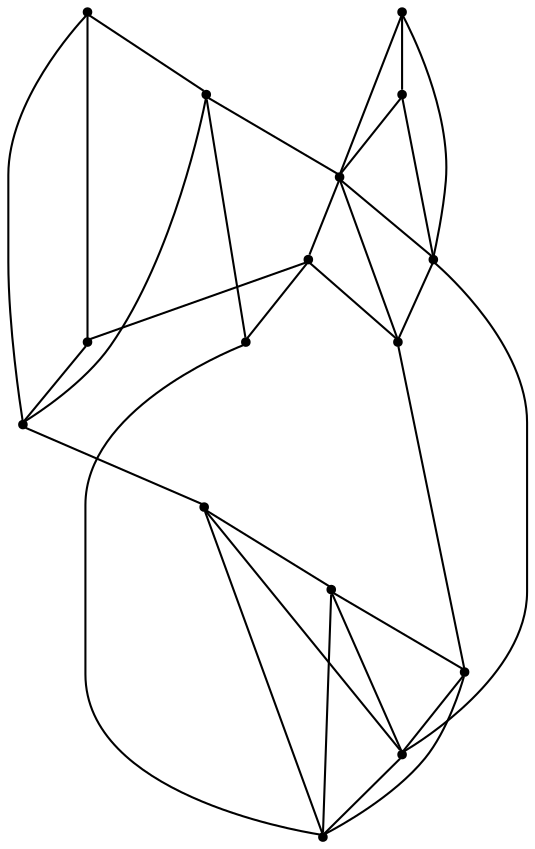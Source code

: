 graph {
  node [shape=point,comment="{\"directed\":false,\"doi\":\"10.1007/3-540-36151-0_22\",\"figure\":\"3 (2)\"}"]

  v0 [pos="1134.6416473388672,651.1851569016774"]
  v1 [pos="1118.6167399088542,608.8768581549325"]
  v2 [pos="1063.1291707356772,643.9476589361825"]
  v3 [pos="1074.8667399088542,710.9558681646981"]
  v4 [pos="1013.6208216349285,605.9601406256356"]
  v5 [pos="1013.6208216349285,503.88100345929445"]
  v6 [pos="841.543738047282,579.7101914882659"]
  v7 [pos="987.3729387919109,798.4538813432057"]
  v8 [pos="958.2062721252441,652.6268581549325"]
  v9 [pos="917.3375447591146,678.9101223150888"]
  v10 [pos="885.2916717529298,535.9642604986825"]
  v11 [pos="882.3770840962728,737.206071615219"]
  v12 [pos="885.2916717529298,638.0435248215992"]
  v13 [pos="873.5541661580404,454.3727179368336"]
  v14 [pos="825.4833221435548,662.8517727057138"]
  v15 [pos="771.4750289916992,512.7018551031747"]

  v0 -- v1 [id="-1",pos="1134.6416473388672,651.1851569016774 1118.6167399088542,608.8768581549325 1118.6167399088542,608.8768581549325 1118.6167399088542,608.8768581549325"]
  v15 -- v6 [id="-2",pos="771.4750289916992,512.7018551031747 781.7416508992513,525.9351670742034 781.7416508992513,525.9351670742034 781.7416508992513,525.9351670742034 777.0750045776367,531.6893835862477 777.0750045776367,531.6893835862477 777.0750045776367,531.6893835862477 841.543738047282,579.7101914882659 841.543738047282,579.7101914882659 841.543738047282,579.7101914882659"]
  v14 -- v11 [id="-7",pos="825.4833221435548,662.8517727057138 839.2625172932943,675.3141979376474 839.2625172932943,675.3141979376474 839.2625172932943,675.3141979376474 833.4041595458986,679.8475841681161 833.4041595458986,679.8475841681161 833.4041595458986,679.8475841681161 882.3770840962728,737.206071615219 882.3770840962728,737.206071615219 882.3770840962728,737.206071615219"]
  v14 -- v12 [id="-8",pos="825.4833221435548,662.8517727057138 885.2916717529298,638.0435248215992 885.2916717529298,638.0435248215992 885.2916717529298,638.0435248215992"]
  v6 -- v10 [id="-9",pos="841.543738047282,579.7101914882659 874.0166982014974,548.6185014247893 874.0166982014974,548.6185014247893 874.0166982014974,548.6185014247893 885.2916717529298,535.9642604986825 885.2916717529298,535.9642604986825 885.2916717529298,535.9642604986825"]
  v6 -- v8 [id="-12",pos="841.543738047282,579.7101914882659 858.6625417073568,585.8100831508635 858.6625417073568,585.8100831508635 858.6625417073568,585.8100831508635 854.704221089681,592.0725444952645 854.704221089681,592.0725444952645 854.704221089681,592.0725444952645 958.2062721252441,652.6268581549325 958.2062721252441,652.6268581549325 958.2062721252441,652.6268581549325"]
  v13 -- v10 [id="-15",pos="873.5541661580404,454.3727179368336 885.2916717529298,535.9642604986825 885.2916717529298,535.9642604986825 885.2916717529298,535.9642604986825"]
  v0 -- v3 [id="-16",pos="1134.6416473388672,651.1851569016774 1125.5958557128906,668.5143093268075 1125.5958557128906,668.5143093268075 1125.5958557128906,668.5143093268075 1120.3584035237632,663.2767935593922 1120.3584035237632,663.2767935593922 1120.3584035237632,663.2767935593922 1074.8667399088542,710.9558681646981 1074.8667399088542,710.9558681646981 1074.8667399088542,710.9558681646981"]
  v11 -- v9 [id="-19",pos="882.3770840962728,737.206071615219 908.0583572387696,697.1891979376474 908.0583572387696,697.1891979376474 908.0583572387696,697.1891979376474 917.3375447591146,678.9101223150888 917.3375447591146,678.9101223150888 917.3375447591146,678.9101223150888"]
  v11 -- v6 [id="-20",pos="882.3770840962728,737.206071615219 841.543738047282,579.7101914882659 841.543738047282,579.7101914882659 841.543738047282,579.7101914882659"]
  v11 -- v7 [id="-22",pos="882.3770840962728,737.206071615219 899.987538655599,743.7308887640634 899.987538655599,743.7308887640634 899.987538655599,743.7308887640634 896.2291717529298,750.1142442226409 896.2291717529298,750.1142442226409 896.2291717529298,750.1142442226409 987.3729387919109,798.4538813432057 987.3729387919109,798.4538813432057 987.3729387919109,798.4538813432057"]
  v10 -- v4 [id="-23",pos="885.2916717529298,535.9642604986825 1013.6208216349285,605.9601406256356 1013.6208216349285,605.9601406256356 1013.6208216349285,605.9601406256356"]
  v13 -- v6 [id="-31",pos="873.5541661580404,454.3727179368336 869.308344523112,477.7769029140471 869.308344523112,477.7769029140471 869.308344523112,477.7769029140471 862.083371480306,476.15603804588307 862.083371480306,476.15603804588307 862.083371480306,476.15603804588307 841.543738047282,579.7101914882659 841.543738047282,579.7101914882659 841.543738047282,579.7101914882659"]
  v8 -- v7 [id="-32",pos="958.2062721252441,652.6268581549325 966.7291641235353,669.7476009527841 966.7291641235353,669.7476009527841 966.7291641235353,669.7476009527841 959.4624837239584,671.1809098720549 959.4624837239584,671.1809098720549 959.4624837239584,671.1809098720549 987.3729387919109,798.4538813432057 987.3729387919109,798.4538813432057 987.3729387919109,798.4538813432057"]
  v7 -- v3 [id="-33",pos="987.3729387919109,798.4538813432057 1074.8667399088542,710.9558681646981 1074.8667399088542,710.9558681646981 1074.8667399088542,710.9558681646981"]
  v5 -- v6 [id="-34",pos="1013.6208216349285,503.88100345929445 841.543738047282,579.7101914882659 841.543738047282,579.7101914882659 841.543738047282,579.7101914882659"]
  v4 -- v3 [id="-41",pos="1013.6208216349285,605.9601406256356 1027.0666758219402,619.276867310206 1027.0666758219402,619.276867310206 1027.0666758219402,619.276867310206 1020.6833521525066,623.0310380458831 1020.6833521525066,623.0310380458831 1020.6833521525066,623.0310380458831 1074.8667399088542,710.9558681646981 1074.8667399088542,710.9558681646981 1074.8667399088542,710.9558681646981"]
  v5 -- v1 [id="-42",pos="1013.6208216349285,503.88100345929445 1118.6167399088542,608.8768581549325 1118.6167399088542,608.8768581549325 1118.6167399088542,608.8768581549325"]
  v2 -- v4 [id="-43",pos="1063.1291707356772,643.9476589361825 1013.6208216349285,605.9601406256356 1013.6208216349285,605.9601406256356 1013.6208216349285,605.9601406256356"]
  v12 -- v9 [id="-46",pos="885.2916717529298,638.0435248215992 917.3375447591146,678.9101223150888 917.3375447591146,678.9101223150888 917.3375447591146,678.9101223150888"]
  v2 -- v3 [id="-47",pos="1063.1291707356772,643.9476589361825 1066.9249216715496,664.9226446946461 1066.9249216715496,664.9226446946461 1066.9249216715496,664.9226446946461 1059.8208109537761,667.0309642950692 1059.8208109537761,667.0309642950692 1059.8208109537761,667.0309642950692 1074.8667399088542,710.9558681646981 1074.8667399088542,710.9558681646981 1074.8667399088542,710.9558681646981"]
  v3 -- v1 [id="-53",pos="1074.8667399088542,710.9558681646981 1118.6167399088542,608.8768581549325 1118.6167399088542,608.8768581549325 1118.6167399088542,608.8768581549325"]
  v8 -- v5 [id="-55",pos="958.2062721252441,652.6268581549325 1013.6208216349285,503.88100345929445 1013.6208216349285,503.88100345929445 1013.6208216349285,503.88100345929445"]
  v15 -- v10 [id="-5",pos="771.4750289916992,512.7018551031747 885.2916717529298,535.9642604986825 885.2916717529298,535.9642604986825 885.2916717529298,535.9642604986825"]
  v15 -- v13 [id="-10",pos="771.4750289916992,512.7018551031747 873.5541661580404,454.3727179368336 873.5541661580404,454.3727179368336 873.5541661580404,454.3727179368336"]
  v8 -- v12 [id="-27",pos="958.2062721252441,652.6268581549325 885.2916717529298,638.0435248215992 885.2916717529298,638.0435248215992 885.2916717529298,638.0435248215992"]
  v9 -- v2 [id="-29",pos="917.3375447591146,678.9101223150888 1063.1291707356772,643.9476589361825 1063.1291707356772,643.9476589361825 1063.1291707356772,643.9476589361825"]
  v4 -- v0 [id="-51",pos="1013.6208216349285,605.9601406256356 1134.6416473388672,651.1851569016774 1134.6416473388672,651.1851569016774 1134.6416473388672,651.1851569016774"]
  v2 -- v0 [id="-54",pos="1063.1291707356772,643.9476589361825 1134.6416473388672,651.1851569016774 1134.6416473388672,651.1851569016774 1134.6416473388672,651.1851569016774"]
  v14 -- v9 [id="-61",pos="825.4833221435548,662.8517727057138 917.3375447591146,678.9101223150888 917.3375447591146,678.9101223150888 917.3375447591146,678.9101223150888"]
  v10 -- v5 [id="-64",pos="885.2916717529298,535.9642604986825 1013.6208216349285,503.88100345929445 1013.6208216349285,503.88100345929445 1013.6208216349285,503.88100345929445"]
  v1 -- v4 [id="-65",pos="1118.6167399088542,608.8768581549325 1013.6208216349285,605.9601406256356 1013.6208216349285,605.9601406256356 1013.6208216349285,605.9601406256356"]
}